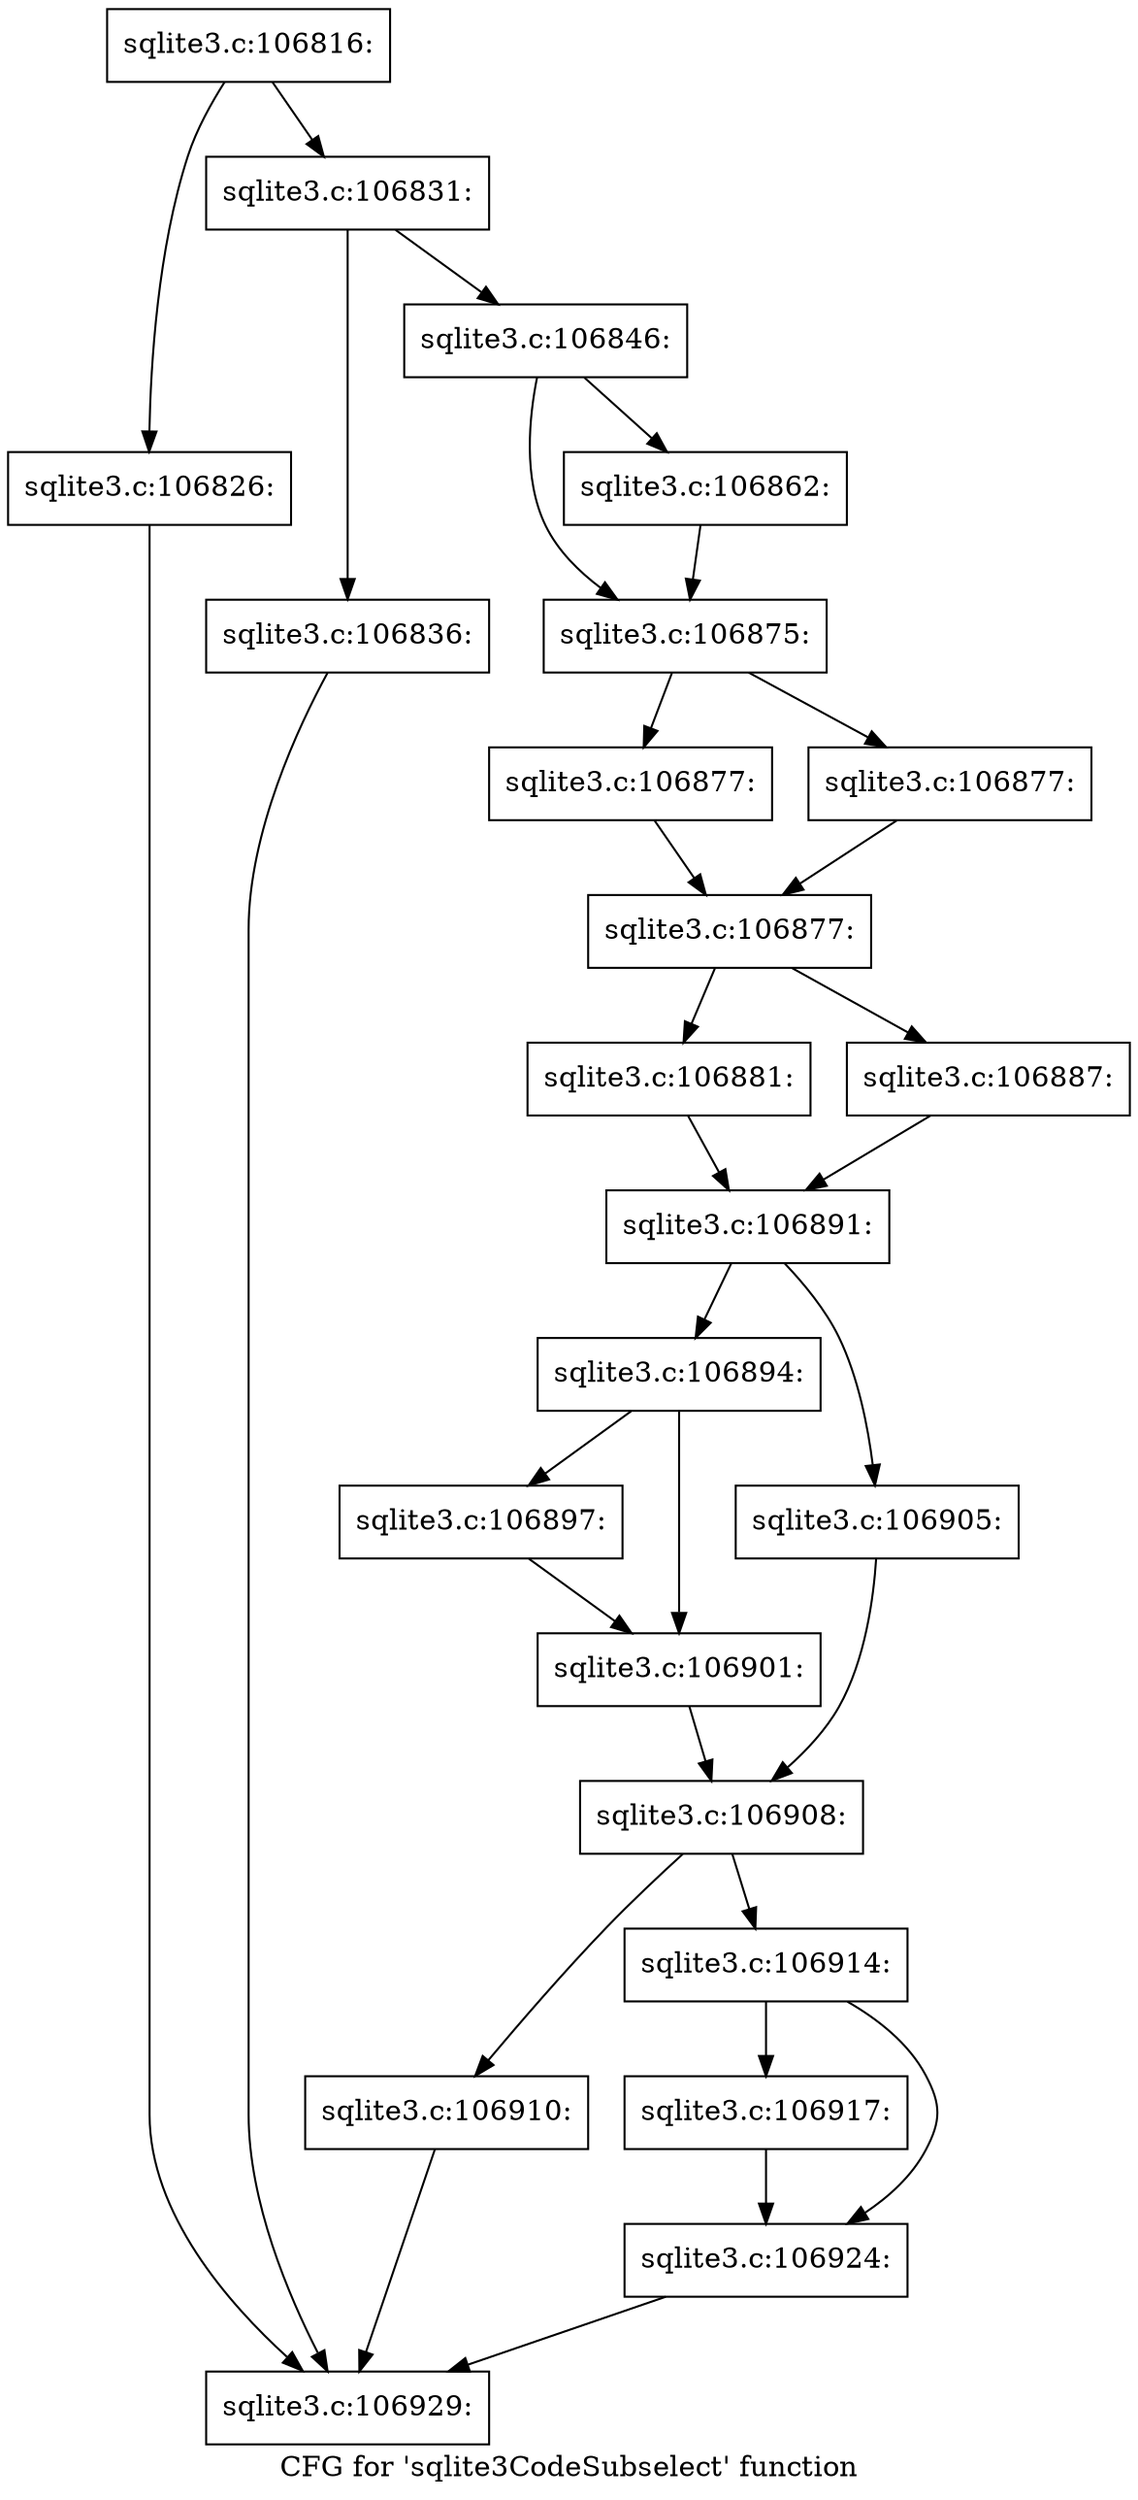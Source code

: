 digraph "CFG for 'sqlite3CodeSubselect' function" {
	label="CFG for 'sqlite3CodeSubselect' function";

	Node0x55c0f8bf0cb0 [shape=record,label="{sqlite3.c:106816:}"];
	Node0x55c0f8bf0cb0 -> Node0x55c0f8bf43e0;
	Node0x55c0f8bf0cb0 -> Node0x55c0f8bf4430;
	Node0x55c0f8bf43e0 [shape=record,label="{sqlite3.c:106826:}"];
	Node0x55c0f8bf43e0 -> Node0x55c0f8bf0e30;
	Node0x55c0f8bf4430 [shape=record,label="{sqlite3.c:106831:}"];
	Node0x55c0f8bf4430 -> Node0x55c0f8bf4de0;
	Node0x55c0f8bf4430 -> Node0x55c0f8bf4e30;
	Node0x55c0f8bf4de0 [shape=record,label="{sqlite3.c:106836:}"];
	Node0x55c0f8bf4de0 -> Node0x55c0f8bf0e30;
	Node0x55c0f8bf4e30 [shape=record,label="{sqlite3.c:106846:}"];
	Node0x55c0f8bf4e30 -> Node0x55c0f8bf5a00;
	Node0x55c0f8bf4e30 -> Node0x55c0f5447e30;
	Node0x55c0f5447e30 [shape=record,label="{sqlite3.c:106862:}"];
	Node0x55c0f5447e30 -> Node0x55c0f8bf5a00;
	Node0x55c0f8bf5a00 [shape=record,label="{sqlite3.c:106875:}"];
	Node0x55c0f8bf5a00 -> Node0x55c0f8bf8c10;
	Node0x55c0f8bf5a00 -> Node0x55c0f8bf8cf0;
	Node0x55c0f8bf8c10 [shape=record,label="{sqlite3.c:106877:}"];
	Node0x55c0f8bf8c10 -> Node0x55c0f8bf8d40;
	Node0x55c0f8bf8cf0 [shape=record,label="{sqlite3.c:106877:}"];
	Node0x55c0f8bf8cf0 -> Node0x55c0f8bf8d40;
	Node0x55c0f8bf8d40 [shape=record,label="{sqlite3.c:106877:}"];
	Node0x55c0f8bf8d40 -> Node0x55c0f63a27a0;
	Node0x55c0f8bf8d40 -> Node0x55c0f8bfa680;
	Node0x55c0f63a27a0 [shape=record,label="{sqlite3.c:106881:}"];
	Node0x55c0f63a27a0 -> Node0x55c0f8bf9f60;
	Node0x55c0f8bfa680 [shape=record,label="{sqlite3.c:106887:}"];
	Node0x55c0f8bfa680 -> Node0x55c0f8bf9f60;
	Node0x55c0f8bf9f60 [shape=record,label="{sqlite3.c:106891:}"];
	Node0x55c0f8bf9f60 -> Node0x55c0f8bfb670;
	Node0x55c0f8bf9f60 -> Node0x55c0f8bfc5c0;
	Node0x55c0f8bfb670 [shape=record,label="{sqlite3.c:106894:}"];
	Node0x55c0f8bfb670 -> Node0x55c0f8bfd2e0;
	Node0x55c0f8bfb670 -> Node0x55c0f8bfd330;
	Node0x55c0f8bfd2e0 [shape=record,label="{sqlite3.c:106897:}"];
	Node0x55c0f8bfd2e0 -> Node0x55c0f8bfd330;
	Node0x55c0f8bfd330 [shape=record,label="{sqlite3.c:106901:}"];
	Node0x55c0f8bfd330 -> Node0x55c0f8bfc570;
	Node0x55c0f8bfc5c0 [shape=record,label="{sqlite3.c:106905:}"];
	Node0x55c0f8bfc5c0 -> Node0x55c0f8bfc570;
	Node0x55c0f8bfc570 [shape=record,label="{sqlite3.c:106908:}"];
	Node0x55c0f8bfc570 -> Node0x55c0f8bffa10;
	Node0x55c0f8bfc570 -> Node0x55c0f8bffa60;
	Node0x55c0f8bffa10 [shape=record,label="{sqlite3.c:106910:}"];
	Node0x55c0f8bffa10 -> Node0x55c0f8bf0e30;
	Node0x55c0f8bffa60 [shape=record,label="{sqlite3.c:106914:}"];
	Node0x55c0f8bffa60 -> Node0x55c0f8c00d70;
	Node0x55c0f8bffa60 -> Node0x55c0f8c00dc0;
	Node0x55c0f8c00d70 [shape=record,label="{sqlite3.c:106917:}"];
	Node0x55c0f8c00d70 -> Node0x55c0f8c00dc0;
	Node0x55c0f8c00dc0 [shape=record,label="{sqlite3.c:106924:}"];
	Node0x55c0f8c00dc0 -> Node0x55c0f8bf0e30;
	Node0x55c0f8bf0e30 [shape=record,label="{sqlite3.c:106929:}"];
}
